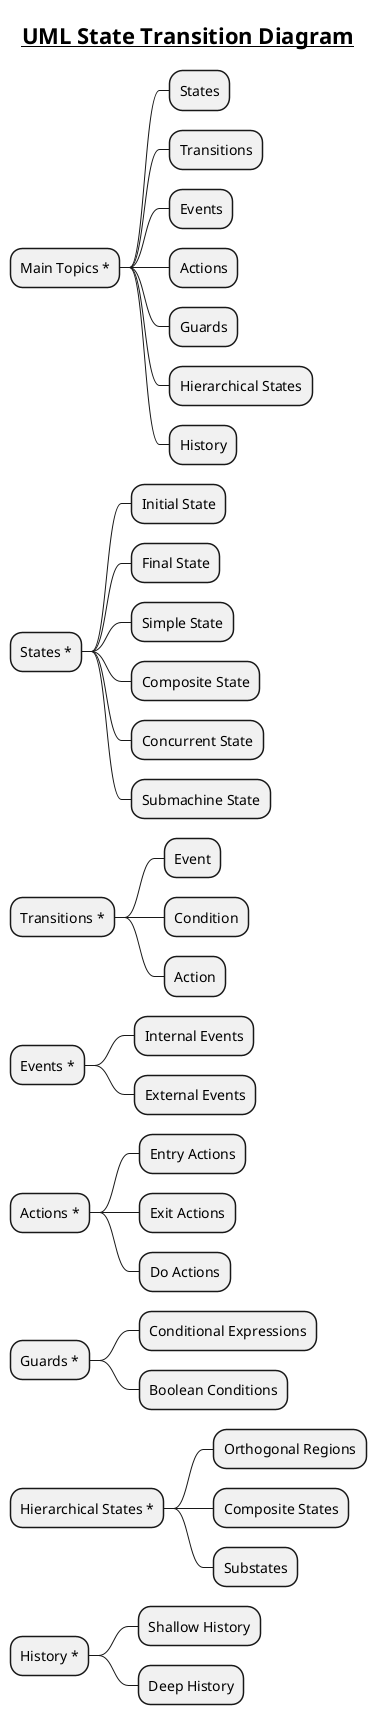 @startmindmap
title =__UML State Transition Diagram__

* Main Topics *
** States
** Transitions
** Events
** Actions
** Guards
** Hierarchical States
** History

* States *
** Initial State
** Final State
** Simple State
** Composite State
** Concurrent State
** Submachine State

* Transitions *
** Event
** Condition
** Action

* Events *
** Internal Events
** External Events

* Actions *
** Entry Actions
** Exit Actions
** Do Actions

* Guards *
** Conditional Expressions
** Boolean Conditions

* Hierarchical States *
** Orthogonal Regions
** Composite States
** Substates

* History *
** Shallow History
** Deep History

@endmindmap
